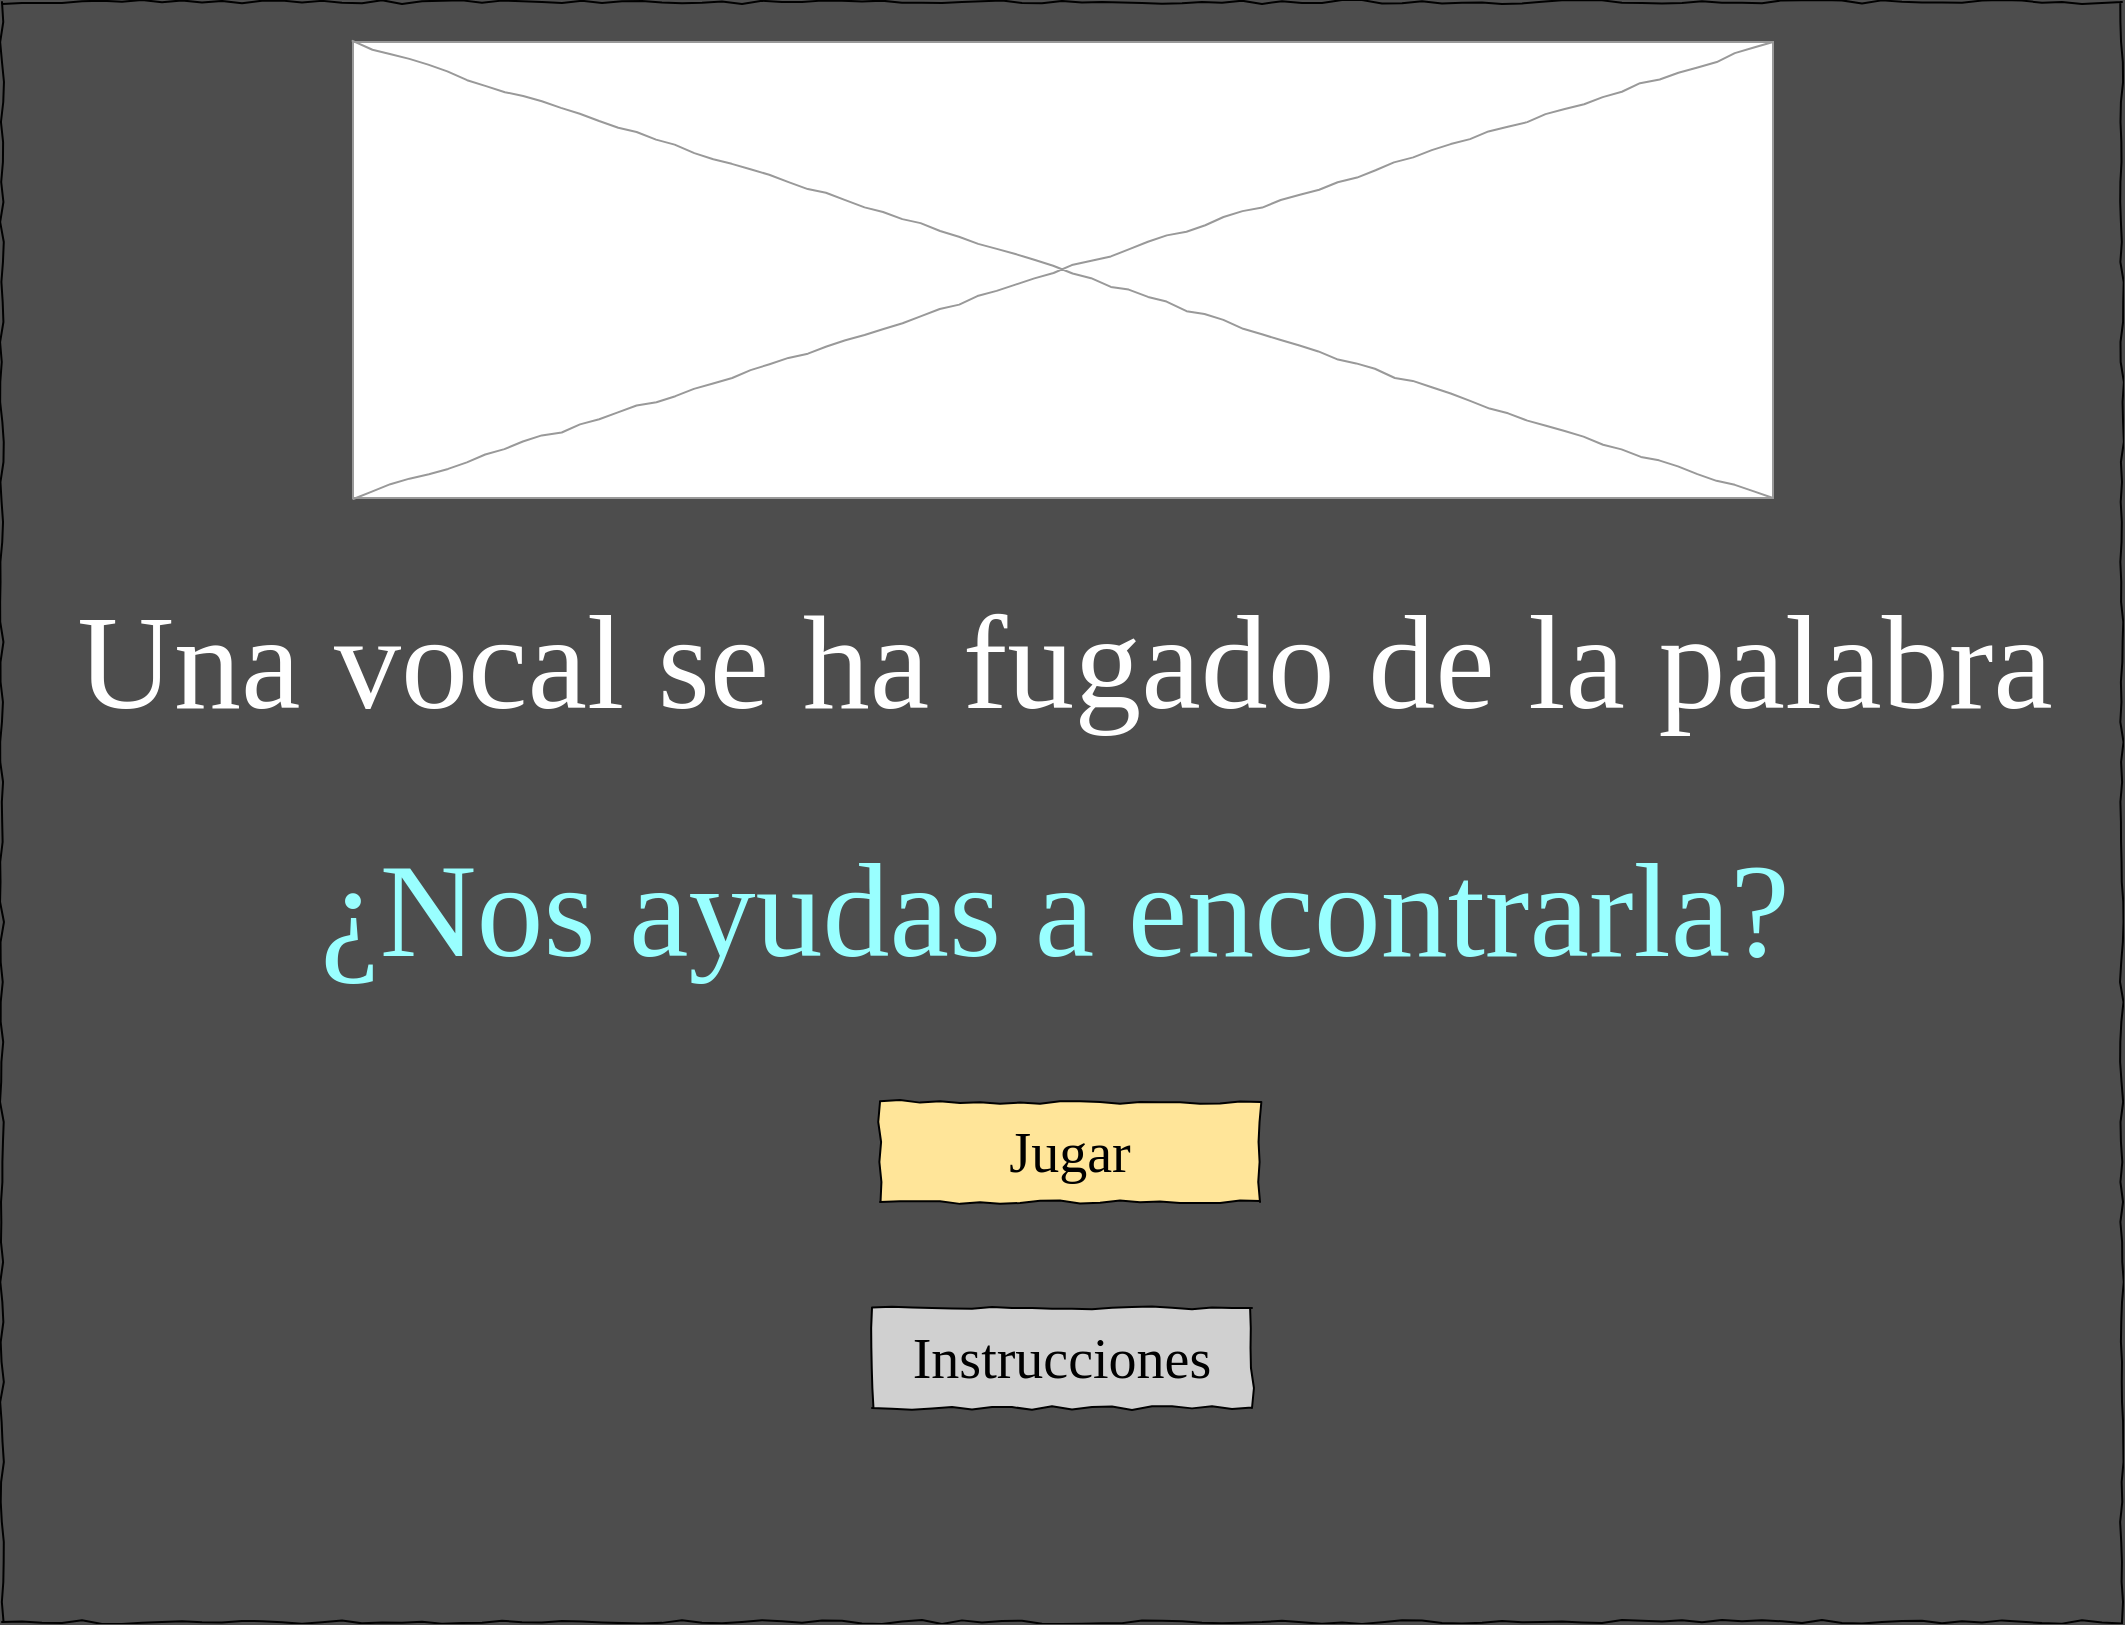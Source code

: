 <mxfile version="21.2.1" type="github">
  <diagram name="Page-1" id="03018318-947c-dd8e-b7a3-06fadd420f32">
    <mxGraphModel dx="1434" dy="775" grid="0" gridSize="10" guides="1" tooltips="1" connect="1" arrows="1" fold="1" page="1" pageScale="1" pageWidth="1100" pageHeight="850" background="#4D4D4D" math="0" shadow="0">
      <root>
        <mxCell id="0" />
        <mxCell id="1" parent="0" />
        <mxCell id="677b7b8949515195-1" value="" style="whiteSpace=wrap;html=1;rounded=0;shadow=0;labelBackgroundColor=none;strokeColor=#000000;strokeWidth=1;fillColor=none;fontFamily=Verdana;fontSize=12;fontColor=#000000;align=center;comic=1;" parent="1" vertex="1">
          <mxGeometry x="20" y="20" width="1060" height="810" as="geometry" />
        </mxCell>
        <mxCell id="677b7b8949515195-2" value="Jugar" style="whiteSpace=wrap;html=1;rounded=0;shadow=0;labelBackgroundColor=none;strokeWidth=1;fontFamily=Verdana;fontSize=28;align=center;comic=1;fillColor=#FFE599;" parent="1" vertex="1">
          <mxGeometry x="459" y="570" width="190" height="50" as="geometry" />
        </mxCell>
        <mxCell id="677b7b8949515195-16" value="" style="verticalLabelPosition=bottom;shadow=0;dashed=0;align=center;html=1;verticalAlign=top;strokeWidth=1;shape=mxgraph.mockup.graphics.simpleIcon;strokeColor=#999999;rounded=0;labelBackgroundColor=none;fontFamily=Verdana;fontSize=14;fontColor=#000000;comic=1;" parent="1" vertex="1">
          <mxGeometry x="195.5" y="40" width="710" height="228" as="geometry" />
        </mxCell>
        <mxCell id="677b7b8949515195-42" value="&lt;font style=&quot;font-size: 67px;&quot;&gt;Una vocal se ha fugado de la palabra&lt;/font&gt;" style="text;html=1;points=[];align=center;verticalAlign=top;spacingTop=-4;fontSize=14;fontFamily=Verdana;fontColor=#FFFFFF;" parent="1" vertex="1">
          <mxGeometry x="48" y="307" width="1005" height="85" as="geometry" />
        </mxCell>
        <mxCell id="RYbYLkk0hBDbKYw3Rf30-1" value="Instrucciones" style="whiteSpace=wrap;html=1;rounded=0;shadow=0;labelBackgroundColor=none;strokeWidth=1;fontFamily=Verdana;fontSize=28;align=center;comic=1;fillColor=#D0D0D0;" parent="1" vertex="1">
          <mxGeometry x="455" y="673" width="190" height="50" as="geometry" />
        </mxCell>
        <mxCell id="hRDzodiTiWVJlWugjd6z-1" value="&lt;font style=&quot;font-size: 67px;&quot;&gt;¿Nos ayudas a encontrarla?&lt;/font&gt;" style="text;html=1;points=[];align=center;verticalAlign=top;spacingTop=-4;fontSize=14;fontFamily=Verdana;fontColor=#99FFFF;" vertex="1" parent="1">
          <mxGeometry x="43" y="431" width="1005" height="85" as="geometry" />
        </mxCell>
      </root>
    </mxGraphModel>
  </diagram>
</mxfile>
